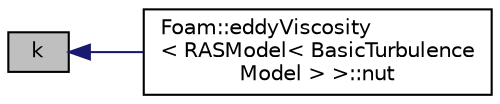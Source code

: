 digraph "k"
{
  bgcolor="transparent";
  edge [fontname="Helvetica",fontsize="10",labelfontname="Helvetica",labelfontsize="10"];
  node [fontname="Helvetica",fontsize="10",shape=record];
  rankdir="LR";
  Node1 [label="k",height=0.2,width=0.4,color="black", fillcolor="grey75", style="filled", fontcolor="black"];
  Node1 -> Node2 [dir="back",color="midnightblue",fontsize="10",style="solid",fontname="Helvetica"];
  Node2 [label="Foam::eddyViscosity\l\< RASModel\< BasicTurbulence\lModel \> \>::nut",height=0.2,width=0.4,color="black",URL="$a00620.html#a7573103814a5c9f8396bb9766c7b0ae8",tooltip="Return the turbulence viscosity on patch. "];
}
